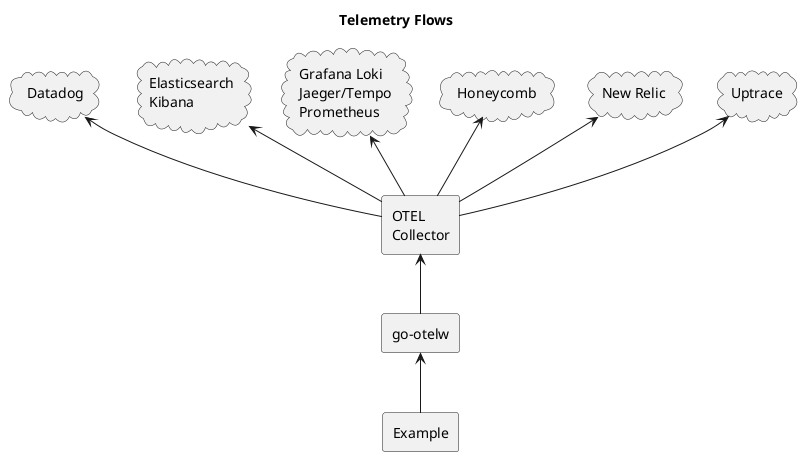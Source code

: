 @startuml overview
title Telemetry Flows
' left to right direction

cloud "Datadog" as DD
cloud "Elasticsearch\nKibana" as EK
cloud "Grafana Loki\nJaeger/Tempo\nPrometheus" as G
cloud "Honeycomb" as HC
cloud "New Relic" as NR
cloud "Uptrace" as UPT

agent "go-otelw" as OW
agent "OTEL\nCollector" as OC
agent Example as EX

OC -up-> UPT
OC -up-> NR
OC -up-> HC
OC -up-> G
OC -up-> EK
OC -up-> DD

EX -up-> OW
OW -UP-> OC

@enduml
